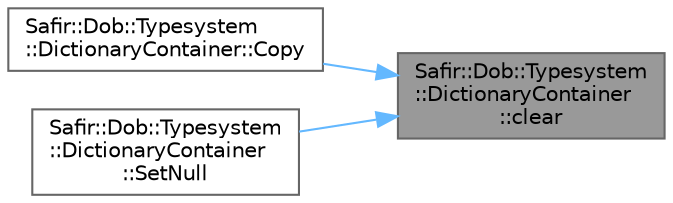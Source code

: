 digraph "Safir::Dob::Typesystem::DictionaryContainer::clear"
{
 // LATEX_PDF_SIZE
  bgcolor="transparent";
  edge [fontname=Helvetica,fontsize=10,labelfontname=Helvetica,labelfontsize=10];
  node [fontname=Helvetica,fontsize=10,shape=box,height=0.2,width=0.4];
  rankdir="RL";
  Node1 [label="Safir::Dob::Typesystem\l::DictionaryContainer\l::clear",height=0.2,width=0.4,color="gray40", fillcolor="grey60", style="filled", fontcolor="black",tooltip="clear - Clear the dictionary, i.e remove all keys/values."];
  Node1 -> Node2 [dir="back",color="steelblue1",style="solid"];
  Node2 [label="Safir::Dob::Typesystem\l::DictionaryContainer::Copy",height=0.2,width=0.4,color="grey40", fillcolor="white", style="filled",URL="$a01427.html#ad11235de640d86aaf0d8ca3e5c0135e6",tooltip="Copy - Copy all the members from \"that\" into \"this\"."];
  Node1 -> Node3 [dir="back",color="steelblue1",style="solid"];
  Node3 [label="Safir::Dob::Typesystem\l::DictionaryContainer\l::SetNull",height=0.2,width=0.4,color="grey40", fillcolor="white", style="filled",URL="$a01427.html#a30553b7fa90c1bce50e8cd75a82d28f1",tooltip="Set the container to null."];
}
